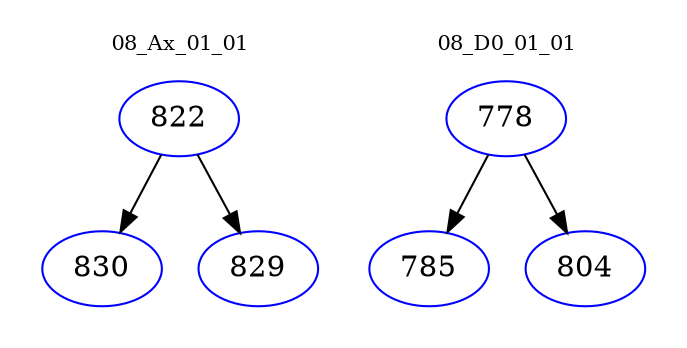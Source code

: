 digraph{
subgraph cluster_0 {
color = white
label = "08_Ax_01_01";
fontsize=10;
T0_822 [label="822", color="blue"]
T0_822 -> T0_830 [color="black"]
T0_830 [label="830", color="blue"]
T0_822 -> T0_829 [color="black"]
T0_829 [label="829", color="blue"]
}
subgraph cluster_1 {
color = white
label = "08_D0_01_01";
fontsize=10;
T1_778 [label="778", color="blue"]
T1_778 -> T1_785 [color="black"]
T1_785 [label="785", color="blue"]
T1_778 -> T1_804 [color="black"]
T1_804 [label="804", color="blue"]
}
}
